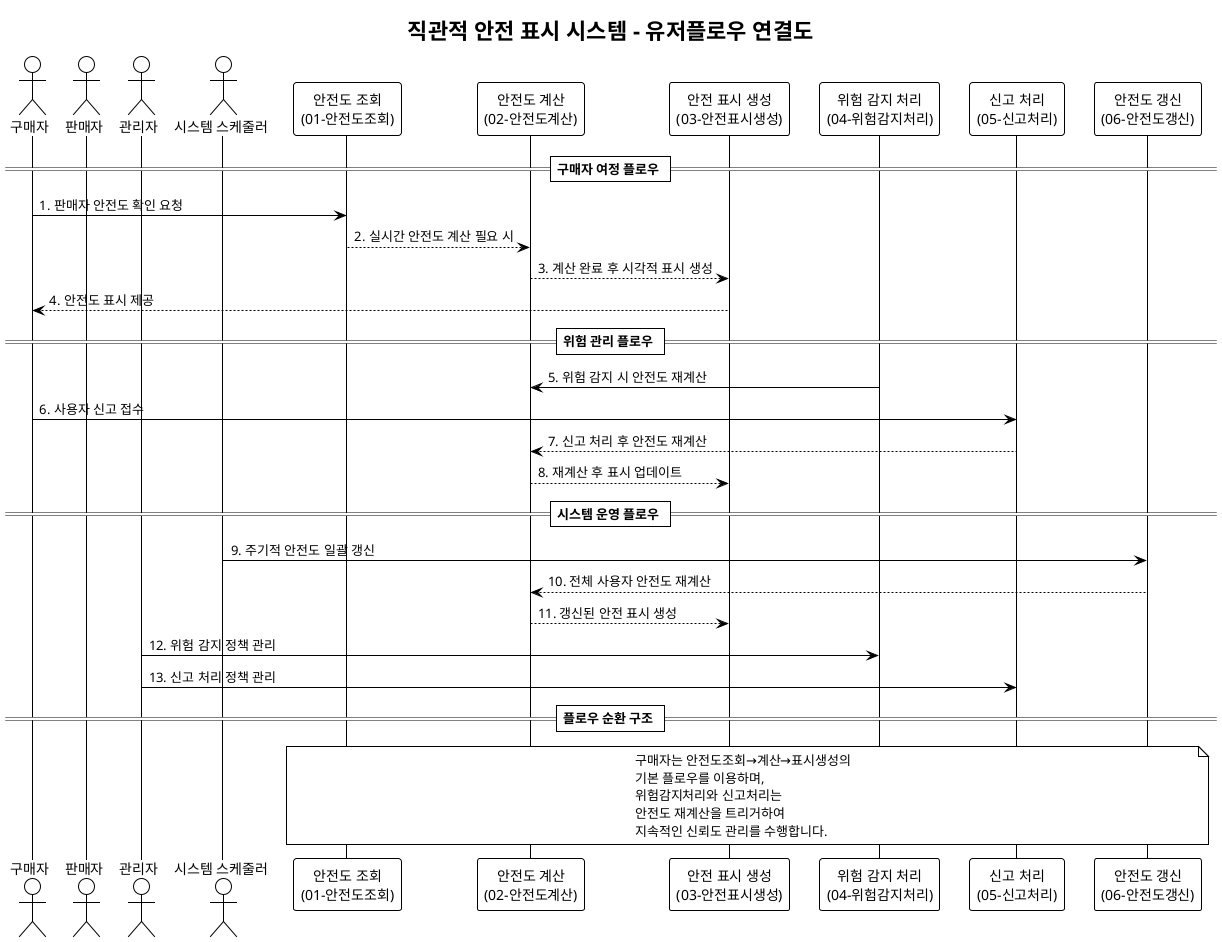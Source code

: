 @startuml userflow
!theme mono

title 직관적 안전 표시 시스템 - 유저플로우 연결도

actor "구매자" as Buyer
actor "판매자" as Seller
actor "관리자" as Admin
actor "시스템 스케줄러" as Scheduler
participant "안전도 조회\n(01-안전도조회)" as Flow01
participant "안전도 계산\n(02-안전도계산)" as Flow02
participant "안전 표시 생성\n(03-안전표시생성)" as Flow03
participant "위험 감지 처리\n(04-위험감지처리)" as Flow04
participant "신고 처리\n(05-신고처리)" as Flow05
participant "안전도 갱신\n(06-안전도갱신)" as Flow06

== 구매자 여정 플로우 ==

Buyer -> Flow01 : 1. 판매자 안전도 확인 요청
Flow01 --> Flow02 : 2. 실시간 안전도 계산 필요 시
Flow02 --> Flow03 : 3. 계산 완료 후 시각적 표시 생성
Flow03 --> Buyer : 4. 안전도 표시 제공

== 위험 관리 플로우 ==

Flow04 -> Flow02 : 5. 위험 감지 시 안전도 재계산
Buyer -> Flow05 : 6. 사용자 신고 접수
Flow05 --> Flow02 : 7. 신고 처리 후 안전도 재계산
Flow02 --> Flow03 : 8. 재계산 후 표시 업데이트

== 시스템 운영 플로우 ==

Scheduler -> Flow06 : 9. 주기적 안전도 일괄 갱신
Flow06 --> Flow02 : 10. 전체 사용자 안전도 재계산
Flow02 --> Flow03 : 11. 갱신된 안전 표시 생성
Admin -> Flow04 : 12. 위험 감지 정책 관리
Admin -> Flow05 : 13. 신고 처리 정책 관리

== 플로우 순환 구조 ==

note over Flow01, Flow06
구매자는 안전도조회→계산→표시생성의
기본 플로우를 이용하며,
위험감지처리와 신고처리는
안전도 재계산을 트리거하여
지속적인 신뢰도 관리를 수행합니다.
end note

@enduml